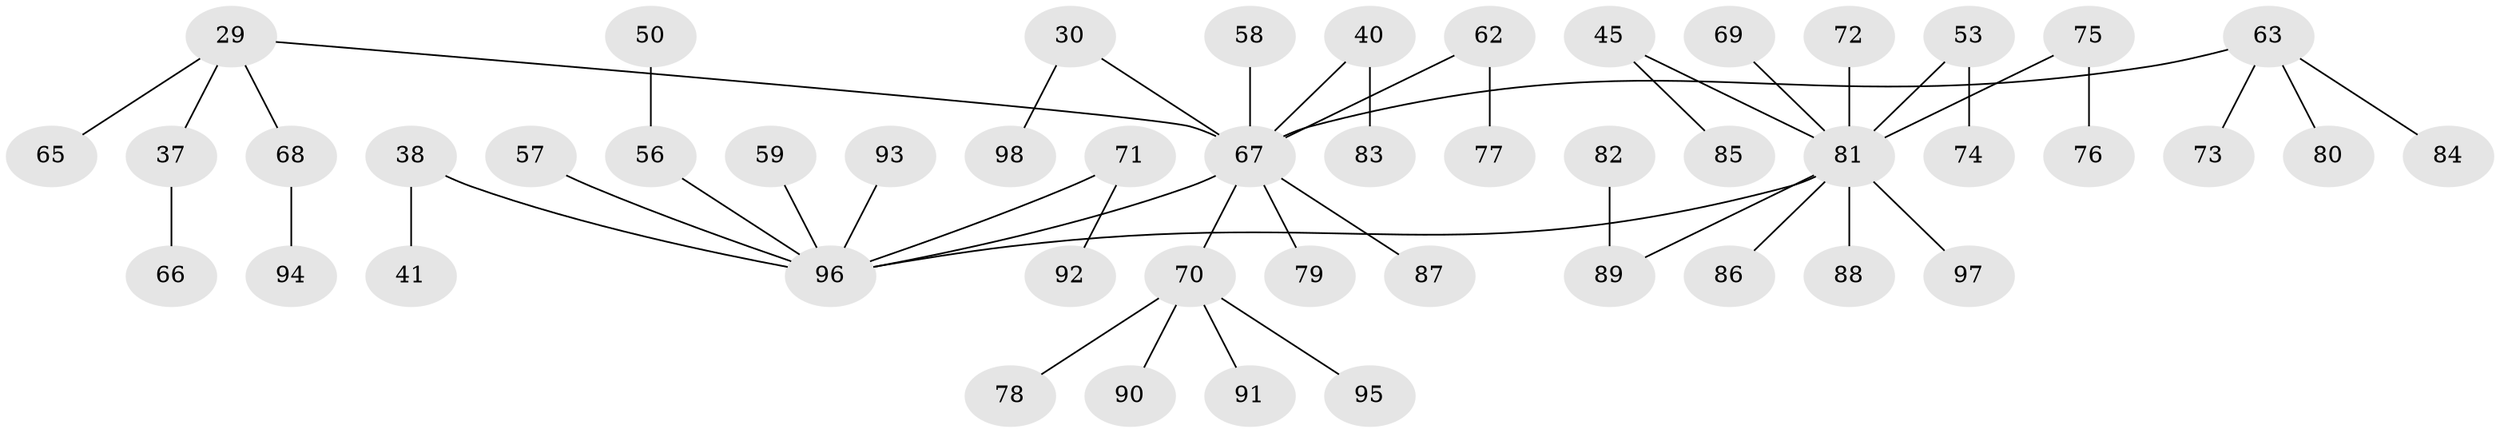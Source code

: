 // original degree distribution, {3: 0.12244897959183673, 5: 0.04081632653061224, 7: 0.01020408163265306, 6: 0.02040816326530612, 2: 0.22448979591836735, 4: 0.061224489795918366, 1: 0.5204081632653061}
// Generated by graph-tools (version 1.1) at 2025/53/03/09/25 04:53:08]
// undirected, 49 vertices, 48 edges
graph export_dot {
graph [start="1"]
  node [color=gray90,style=filled];
  29;
  30;
  37;
  38;
  40 [super="+23"];
  41;
  45 [super="+16+43"];
  50;
  53;
  56 [super="+9+10+25"];
  57 [super="+1+19"];
  58;
  59;
  62;
  63 [super="+33+49"];
  65;
  66;
  67 [super="+47+39"];
  68;
  69;
  70 [super="+64"];
  71;
  72;
  73;
  74;
  75 [super="+13+61"];
  76;
  77;
  78;
  79;
  80;
  81 [super="+5+20+32+34+36+24"];
  82;
  83;
  84;
  85;
  86;
  87;
  88;
  89 [super="+46+55+60"];
  90;
  91;
  92;
  93;
  94;
  95;
  96 [super="+2+3+17+21+51+8"];
  97;
  98;
  29 -- 37;
  29 -- 65;
  29 -- 68;
  29 -- 67;
  30 -- 98;
  30 -- 67;
  37 -- 66;
  38 -- 41;
  38 -- 96;
  40 -- 83;
  40 -- 67;
  45 -- 85;
  45 -- 81;
  50 -- 56;
  53 -- 74;
  53 -- 81;
  56 -- 96;
  57 -- 96;
  58 -- 67;
  59 -- 96;
  62 -- 77;
  62 -- 67;
  63 -- 73;
  63 -- 80;
  63 -- 84;
  63 -- 67;
  67 -- 96;
  67 -- 79;
  67 -- 87;
  67 -- 70;
  68 -- 94;
  69 -- 81;
  70 -- 90;
  70 -- 91;
  70 -- 78;
  70 -- 95;
  71 -- 92;
  71 -- 96;
  72 -- 81;
  75 -- 76;
  75 -- 81;
  81 -- 96;
  81 -- 97;
  81 -- 88;
  81 -- 86;
  81 -- 89;
  82 -- 89;
  93 -- 96;
}
